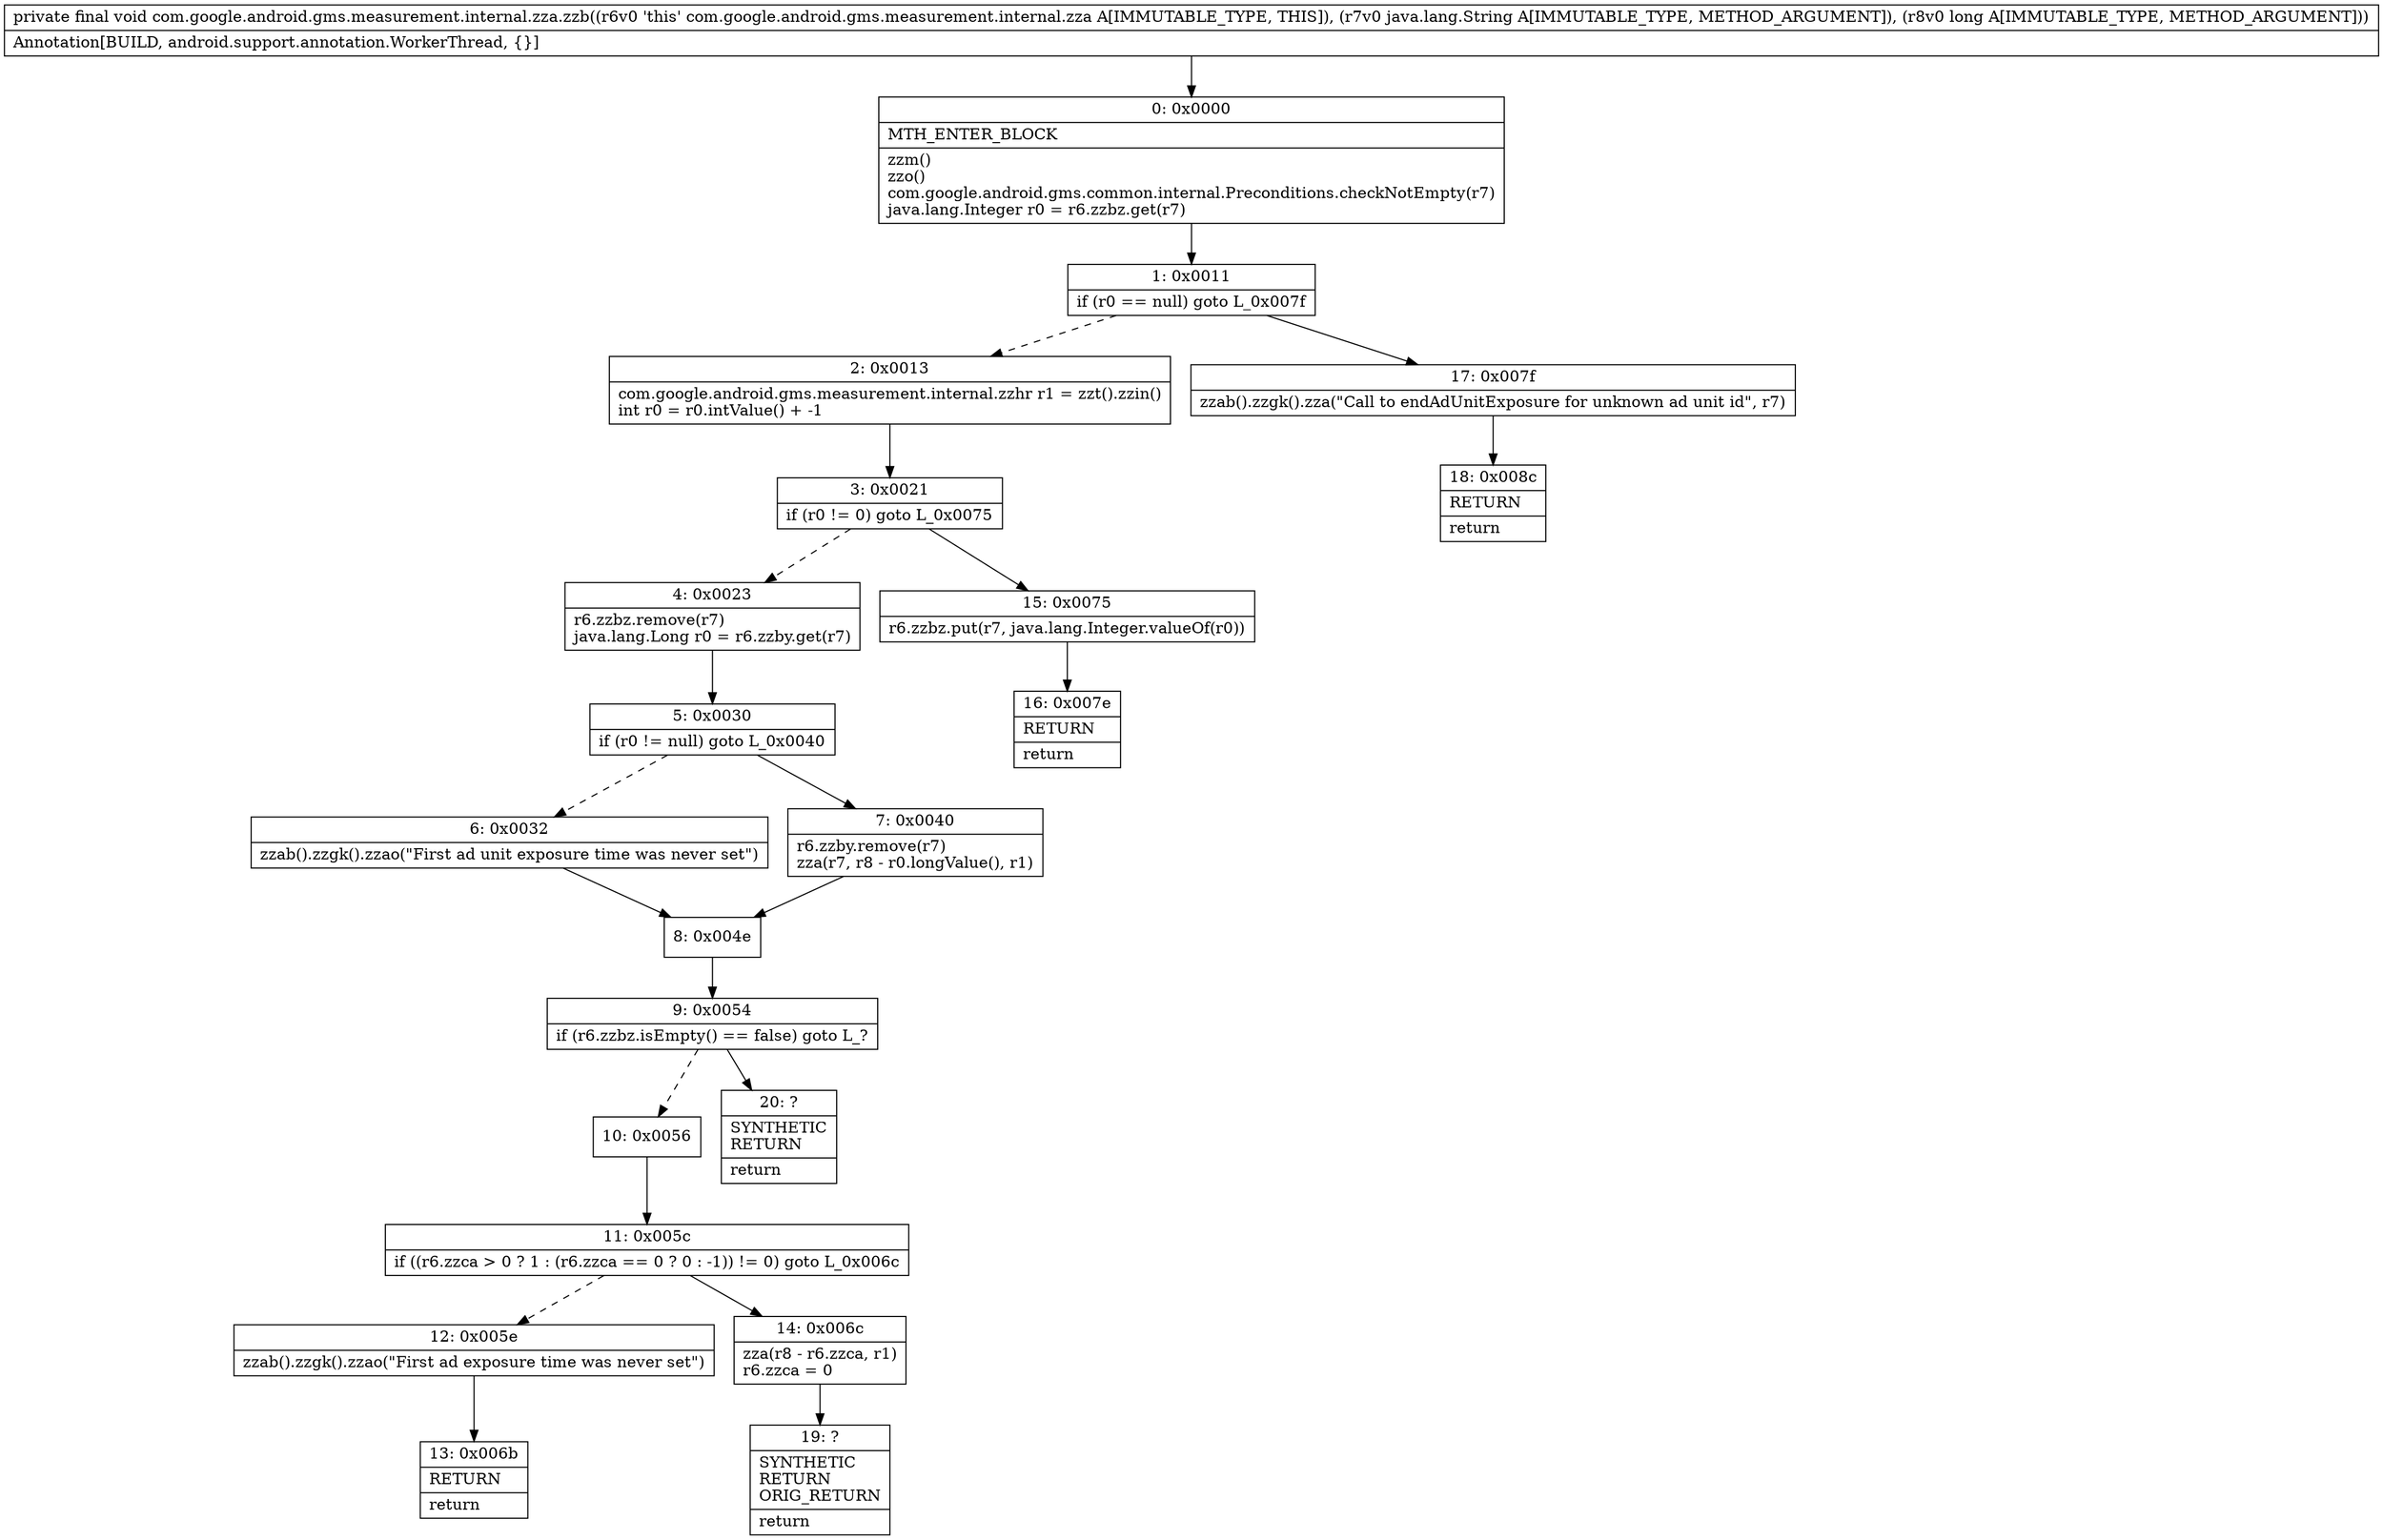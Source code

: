 digraph "CFG forcom.google.android.gms.measurement.internal.zza.zzb(Ljava\/lang\/String;J)V" {
Node_0 [shape=record,label="{0\:\ 0x0000|MTH_ENTER_BLOCK\l|zzm()\lzzo()\lcom.google.android.gms.common.internal.Preconditions.checkNotEmpty(r7)\ljava.lang.Integer r0 = r6.zzbz.get(r7)\l}"];
Node_1 [shape=record,label="{1\:\ 0x0011|if (r0 == null) goto L_0x007f\l}"];
Node_2 [shape=record,label="{2\:\ 0x0013|com.google.android.gms.measurement.internal.zzhr r1 = zzt().zzin()\lint r0 = r0.intValue() + \-1\l}"];
Node_3 [shape=record,label="{3\:\ 0x0021|if (r0 != 0) goto L_0x0075\l}"];
Node_4 [shape=record,label="{4\:\ 0x0023|r6.zzbz.remove(r7)\ljava.lang.Long r0 = r6.zzby.get(r7)\l}"];
Node_5 [shape=record,label="{5\:\ 0x0030|if (r0 != null) goto L_0x0040\l}"];
Node_6 [shape=record,label="{6\:\ 0x0032|zzab().zzgk().zzao(\"First ad unit exposure time was never set\")\l}"];
Node_7 [shape=record,label="{7\:\ 0x0040|r6.zzby.remove(r7)\lzza(r7, r8 \- r0.longValue(), r1)\l}"];
Node_8 [shape=record,label="{8\:\ 0x004e}"];
Node_9 [shape=record,label="{9\:\ 0x0054|if (r6.zzbz.isEmpty() == false) goto L_?\l}"];
Node_10 [shape=record,label="{10\:\ 0x0056}"];
Node_11 [shape=record,label="{11\:\ 0x005c|if ((r6.zzca \> 0 ? 1 : (r6.zzca == 0 ? 0 : \-1)) != 0) goto L_0x006c\l}"];
Node_12 [shape=record,label="{12\:\ 0x005e|zzab().zzgk().zzao(\"First ad exposure time was never set\")\l}"];
Node_13 [shape=record,label="{13\:\ 0x006b|RETURN\l|return\l}"];
Node_14 [shape=record,label="{14\:\ 0x006c|zza(r8 \- r6.zzca, r1)\lr6.zzca = 0\l}"];
Node_15 [shape=record,label="{15\:\ 0x0075|r6.zzbz.put(r7, java.lang.Integer.valueOf(r0))\l}"];
Node_16 [shape=record,label="{16\:\ 0x007e|RETURN\l|return\l}"];
Node_17 [shape=record,label="{17\:\ 0x007f|zzab().zzgk().zza(\"Call to endAdUnitExposure for unknown ad unit id\", r7)\l}"];
Node_18 [shape=record,label="{18\:\ 0x008c|RETURN\l|return\l}"];
Node_19 [shape=record,label="{19\:\ ?|SYNTHETIC\lRETURN\lORIG_RETURN\l|return\l}"];
Node_20 [shape=record,label="{20\:\ ?|SYNTHETIC\lRETURN\l|return\l}"];
MethodNode[shape=record,label="{private final void com.google.android.gms.measurement.internal.zza.zzb((r6v0 'this' com.google.android.gms.measurement.internal.zza A[IMMUTABLE_TYPE, THIS]), (r7v0 java.lang.String A[IMMUTABLE_TYPE, METHOD_ARGUMENT]), (r8v0 long A[IMMUTABLE_TYPE, METHOD_ARGUMENT]))  | Annotation[BUILD, android.support.annotation.WorkerThread, \{\}]\l}"];
MethodNode -> Node_0;
Node_0 -> Node_1;
Node_1 -> Node_2[style=dashed];
Node_1 -> Node_17;
Node_2 -> Node_3;
Node_3 -> Node_4[style=dashed];
Node_3 -> Node_15;
Node_4 -> Node_5;
Node_5 -> Node_6[style=dashed];
Node_5 -> Node_7;
Node_6 -> Node_8;
Node_7 -> Node_8;
Node_8 -> Node_9;
Node_9 -> Node_10[style=dashed];
Node_9 -> Node_20;
Node_10 -> Node_11;
Node_11 -> Node_12[style=dashed];
Node_11 -> Node_14;
Node_12 -> Node_13;
Node_14 -> Node_19;
Node_15 -> Node_16;
Node_17 -> Node_18;
}

